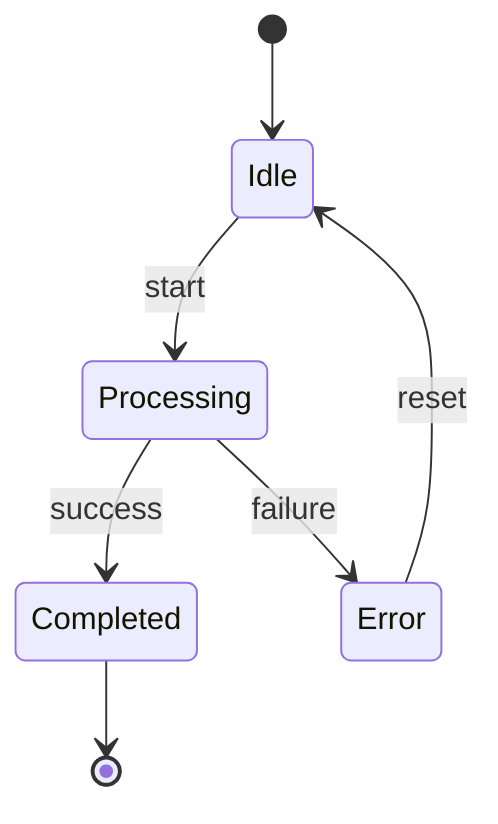 stateDiagram-v2
    [*] --> Idle
    Idle --> Processing : start
    Processing --> Completed : success
    Processing --> Error : failure
    Error --> Idle : reset
    Completed --> [*]